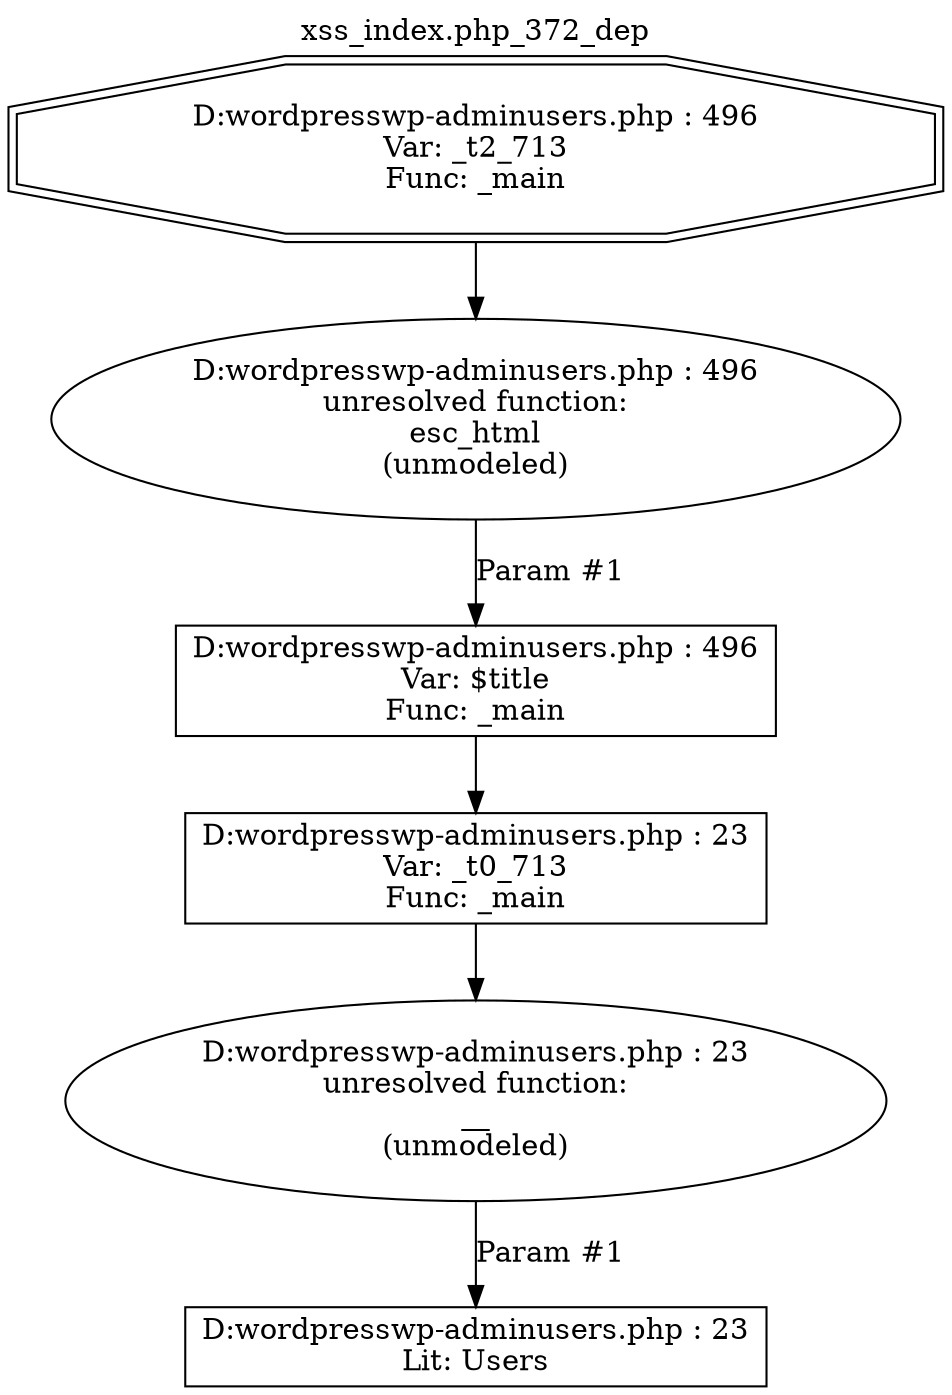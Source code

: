 digraph cfg {
  label="xss_index.php_372_dep";
  labelloc=t;
  n1 [shape=doubleoctagon, label="D:\wordpress\wp-admin\users.php : 496\nVar: _t2_713\nFunc: _main\n"];
  n2 [shape=ellipse, label="D:\wordpress\wp-admin\users.php : 496\nunresolved function:\nesc_html\n(unmodeled)\n"];
  n3 [shape=box, label="D:\wordpress\wp-admin\users.php : 496\nVar: $title\nFunc: _main\n"];
  n4 [shape=box, label="D:\wordpress\wp-admin\users.php : 23\nVar: _t0_713\nFunc: _main\n"];
  n5 [shape=ellipse, label="D:\wordpress\wp-admin\users.php : 23\nunresolved function:\n__\n(unmodeled)\n"];
  n6 [shape=box, label="D:\wordpress\wp-admin\users.php : 23\nLit: Users\n"];
  n1 -> n2;
  n4 -> n5;
  n5 -> n6[label="Param #1"];
  n3 -> n4;
  n2 -> n3[label="Param #1"];
}
